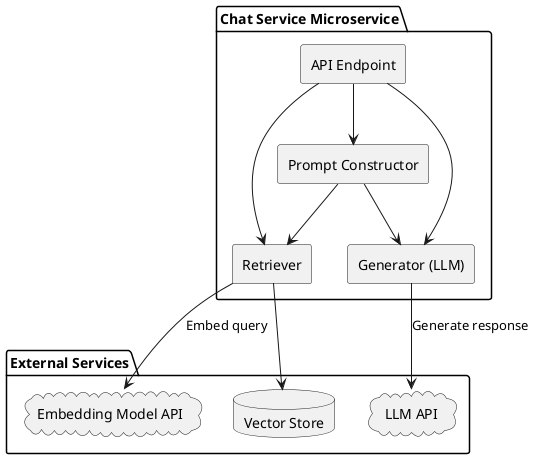 !define AWSPUML https://raw.githubusercontent.com/awslabs/aws-icons-for-plantuml/v14.0/Advanced/AWSCommon.puml
!includeurl AWSPUML
@startuml RAG_Chat_Service

skinparam componentStyle rectangle
skinparam shadowing false

package "External Services" {
    
    cloud "Embedding Model API" as EmbeddingModelAPI
    cloud "LLM API" as LLM_API
    database "Vector Store" as VectorStore
}

package "Chat Service Microservice" {

    [API Endpoint] --> [Retriever]
    [API Endpoint] --> [Prompt Constructor]
    [API Endpoint] --> [Generator (LLM)]

    [Retriever] --> [VectorStore]
    [Prompt Constructor] --> [Retriever]
    [Prompt Constructor] --> [Generator (LLM)]

}



[Retriever] --> [EmbeddingModelAPI] : Embed query
[Generator (LLM)] --> [LLM_API] : Generate response

@enduml
